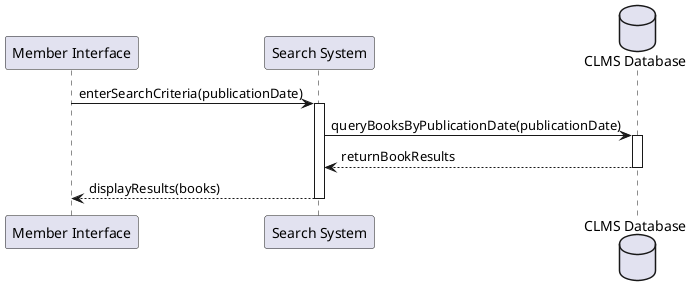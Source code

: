 @startuml
participant MemberInterface as "Member Interface"
participant SearchSystem as "Search System"
database CLMSDB as "CLMS Database"

MemberInterface -> SearchSystem : enterSearchCriteria(publicationDate)
activate SearchSystem

SearchSystem -> CLMSDB : queryBooksByPublicationDate(publicationDate)
activate CLMSDB

CLMSDB --> SearchSystem : returnBookResults
deactivate CLMSDB

SearchSystem --> MemberInterface : displayResults(books)
deactivate SearchSystem
@enduml